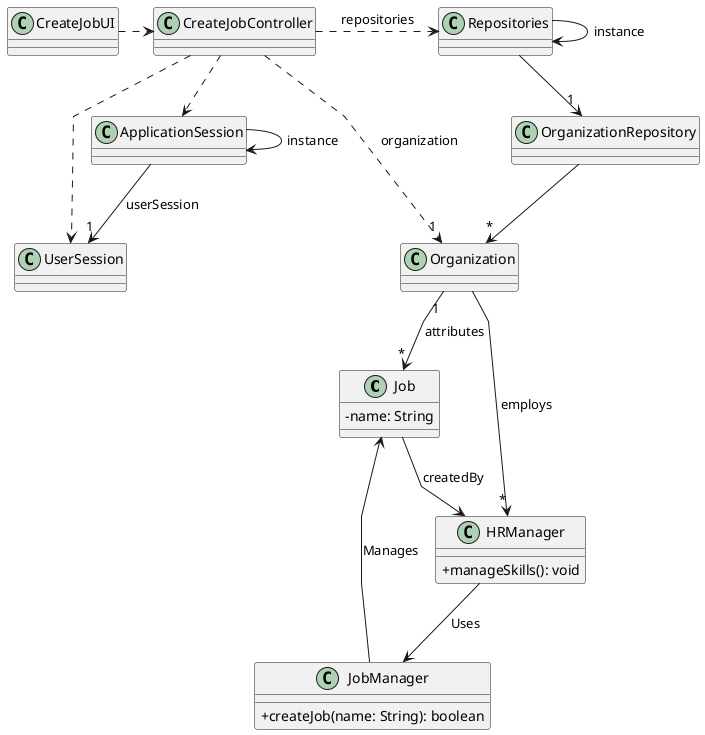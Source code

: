 @startuml
'skinparam monochrome true
skinparam packageStyle rectangle
skinparam shadowing false
skinparam linetype polyline
'skinparam linetype orto

skinparam classAttributeIconSize 0

'left to right direction

class Job {
    - name: String
}

class JobManager {
    + createJob(name: String): boolean
}

class HRManager {
    + manageSkills(): void
}

JobManager --> Job: Manages
HRManager --> JobManager: Uses


Repositories -> Repositories : instance
ApplicationSession -> ApplicationSession : instance

CreateJobUI .> CreateJobController

CreateJobController .> Repositories : repositories

Repositories --> "1" OrganizationRepository

OrganizationRepository --> "*" Organization
ApplicationSession --> "1" UserSession : userSession

CreateJobController ..> "1" Organization : organization
CreateJobController ..> ApplicationSession
CreateJobController ..> UserSession
Organization "1" --> "*" Job : attributes
Job --> HRManager : createdBy

Organization --> "*" HRManager : employs

@enduml